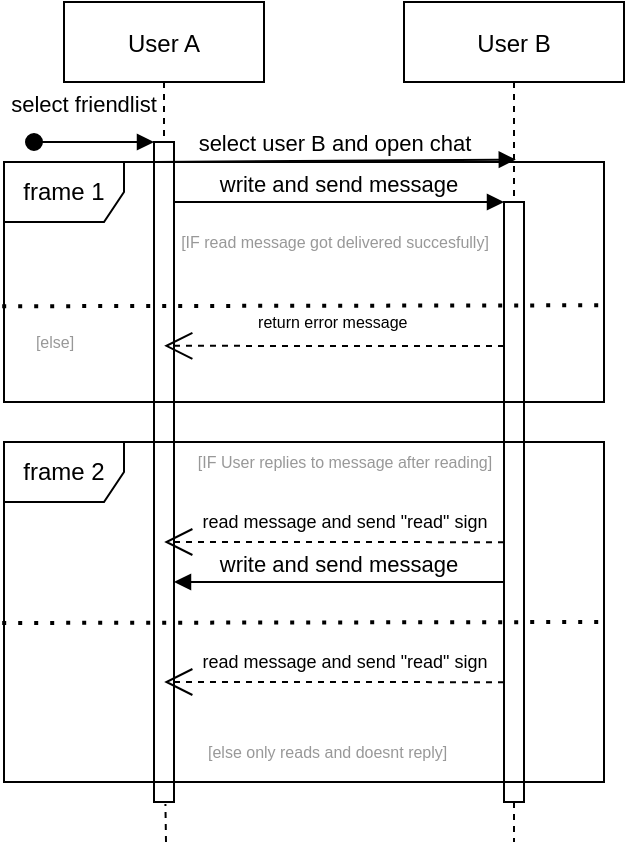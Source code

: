 <mxfile version="18.0.5" type="device"><diagram id="kgpKYQtTHZ0yAKxKKP6v" name="Page-1"><mxGraphModel dx="554" dy="363" grid="1" gridSize="10" guides="1" tooltips="1" connect="1" arrows="1" fold="1" page="1" pageScale="1" pageWidth="850" pageHeight="1100" math="0" shadow="0"><root><mxCell id="0"/><mxCell id="1" parent="0"/><mxCell id="3nuBFxr9cyL0pnOWT2aG-1" value="User A" style="shape=umlLifeline;perimeter=lifelinePerimeter;container=1;collapsible=0;recursiveResize=0;rounded=0;shadow=0;strokeWidth=1;" parent="1" vertex="1"><mxGeometry x="120" y="80" width="100" height="400" as="geometry"/></mxCell><mxCell id="3nuBFxr9cyL0pnOWT2aG-2" value="" style="points=[];perimeter=orthogonalPerimeter;rounded=0;shadow=0;strokeWidth=1;" parent="3nuBFxr9cyL0pnOWT2aG-1" vertex="1"><mxGeometry x="45" y="70" width="10" height="330" as="geometry"/></mxCell><mxCell id="3nuBFxr9cyL0pnOWT2aG-3" value="select friendlist" style="verticalAlign=bottom;startArrow=oval;endArrow=block;startSize=8;shadow=0;strokeWidth=1;" parent="3nuBFxr9cyL0pnOWT2aG-1" target="3nuBFxr9cyL0pnOWT2aG-2" edge="1"><mxGeometry x="-0.167" y="10" relative="1" as="geometry"><mxPoint x="-15" y="70" as="sourcePoint"/><mxPoint as="offset"/></mxGeometry></mxCell><mxCell id="3nuBFxr9cyL0pnOWT2aG-5" value="User B" style="shape=umlLifeline;perimeter=lifelinePerimeter;container=1;collapsible=0;recursiveResize=0;rounded=0;shadow=0;strokeWidth=1;" parent="1" vertex="1"><mxGeometry x="290" y="80" width="110" height="420" as="geometry"/></mxCell><mxCell id="3nuBFxr9cyL0pnOWT2aG-6" value="" style="points=[];perimeter=orthogonalPerimeter;rounded=0;shadow=0;strokeWidth=1;" parent="3nuBFxr9cyL0pnOWT2aG-5" vertex="1"><mxGeometry x="50" y="100" width="10" height="300" as="geometry"/></mxCell><mxCell id="fvAnzfmkYg2DElyw1v8h-1" value="select user B and open chat" style="verticalAlign=bottom;endArrow=block;entryX=0.853;entryY=-0.01;shadow=0;strokeWidth=1;entryDx=0;entryDy=0;entryPerimeter=0;" edge="1" parent="3nuBFxr9cyL0pnOWT2aG-5" target="fvAnzfmkYg2DElyw1v8h-3"><mxGeometry relative="1" as="geometry"><mxPoint x="-125" y="80" as="sourcePoint"/><mxPoint x="45" y="80" as="targetPoint"/></mxGeometry></mxCell><mxCell id="fvAnzfmkYg2DElyw1v8h-3" value="frame 1" style="shape=umlFrame;whiteSpace=wrap;html=1;" vertex="1" parent="3nuBFxr9cyL0pnOWT2aG-5"><mxGeometry x="-200" y="80" width="300" height="120" as="geometry"/></mxCell><mxCell id="fvAnzfmkYg2DElyw1v8h-8" value="" style="endArrow=none;dashed=1;html=1;dashPattern=1 3;strokeWidth=2;rounded=0;exitX=-0.003;exitY=0.601;exitDx=0;exitDy=0;exitPerimeter=0;entryX=1;entryY=0.597;entryDx=0;entryDy=0;entryPerimeter=0;" edge="1" parent="3nuBFxr9cyL0pnOWT2aG-5" source="fvAnzfmkYg2DElyw1v8h-3" target="fvAnzfmkYg2DElyw1v8h-3"><mxGeometry width="50" height="50" relative="1" as="geometry"><mxPoint x="20" y="150" as="sourcePoint"/><mxPoint x="70" y="100" as="targetPoint"/></mxGeometry></mxCell><mxCell id="fvAnzfmkYg2DElyw1v8h-9" value="[else]" style="text;html=1;align=center;verticalAlign=middle;resizable=0;points=[];autosize=1;strokeColor=none;fillColor=none;fontSize=8;strokeWidth=1;textOpacity=40;" vertex="1" parent="3nuBFxr9cyL0pnOWT2aG-5"><mxGeometry x="-190" y="160" width="30" height="20" as="geometry"/></mxCell><mxCell id="fvAnzfmkYg2DElyw1v8h-11" value="" style="endArrow=open;endSize=12;dashed=1;html=1;rounded=0;fontSize=8;entryX=0.267;entryY=0.766;entryDx=0;entryDy=0;entryPerimeter=0;" edge="1" parent="3nuBFxr9cyL0pnOWT2aG-5" target="fvAnzfmkYg2DElyw1v8h-3"><mxGeometry width="160" relative="1" as="geometry"><mxPoint x="50" y="172" as="sourcePoint"/><mxPoint x="280" y="170" as="targetPoint"/></mxGeometry></mxCell><mxCell id="fvAnzfmkYg2DElyw1v8h-13" value="&lt;font style=&quot;font-size: 12px;&quot;&gt;frame 2&lt;/font&gt;" style="shape=umlFrame;whiteSpace=wrap;html=1;fontSize=8;strokeWidth=1;" vertex="1" parent="3nuBFxr9cyL0pnOWT2aG-5"><mxGeometry x="-200" y="220" width="300" height="170" as="geometry"/></mxCell><mxCell id="fvAnzfmkYg2DElyw1v8h-16" value="[IF User replies to message after reading]" style="text;html=1;align=center;verticalAlign=middle;resizable=0;points=[];autosize=1;strokeColor=none;fillColor=none;fontSize=8;strokeWidth=1;textOpacity=40;" vertex="1" parent="3nuBFxr9cyL0pnOWT2aG-5"><mxGeometry x="-110" y="220" width="160" height="20" as="geometry"/></mxCell><mxCell id="fvAnzfmkYg2DElyw1v8h-17" value="read message and send &quot;read&quot; sign" style="text;html=1;align=center;verticalAlign=middle;resizable=0;points=[];autosize=1;strokeColor=none;fillColor=none;fontSize=9;" vertex="1" parent="3nuBFxr9cyL0pnOWT2aG-5"><mxGeometry x="-110" y="250" width="160" height="20" as="geometry"/></mxCell><mxCell id="fvAnzfmkYg2DElyw1v8h-18" value="write and send message" style="verticalAlign=bottom;endArrow=block;entryX=0;entryY=0;shadow=0;strokeWidth=1;" edge="1" parent="3nuBFxr9cyL0pnOWT2aG-5"><mxGeometry relative="1" as="geometry"><mxPoint x="50" y="290.0" as="sourcePoint"/><mxPoint x="-115" y="290.0" as="targetPoint"/></mxGeometry></mxCell><mxCell id="fvAnzfmkYg2DElyw1v8h-20" value="" style="endArrow=open;endSize=12;dashed=1;html=1;rounded=0;fontSize=8;entryX=0.267;entryY=0.766;entryDx=0;entryDy=0;entryPerimeter=0;" edge="1" parent="3nuBFxr9cyL0pnOWT2aG-5"><mxGeometry width="160" relative="1" as="geometry"><mxPoint x="50" y="340.08" as="sourcePoint"/><mxPoint x="-119.9" y="340.0" as="targetPoint"/></mxGeometry></mxCell><mxCell id="fvAnzfmkYg2DElyw1v8h-21" value="read message and send &quot;read&quot; sign" style="text;html=1;align=center;verticalAlign=middle;resizable=0;points=[];autosize=1;strokeColor=none;fillColor=none;fontSize=9;" vertex="1" parent="3nuBFxr9cyL0pnOWT2aG-5"><mxGeometry x="-110" y="320" width="160" height="20" as="geometry"/></mxCell><mxCell id="fvAnzfmkYg2DElyw1v8h-22" value="[else only reads and doesnt reply]" style="text;html=1;align=left;verticalAlign=middle;resizable=0;points=[];autosize=1;strokeColor=none;fillColor=none;fontSize=8;strokeWidth=1;textOpacity=40;" vertex="1" parent="3nuBFxr9cyL0pnOWT2aG-5"><mxGeometry x="-100" y="365" width="140" height="20" as="geometry"/></mxCell><mxCell id="3nuBFxr9cyL0pnOWT2aG-8" value="write and send message" style="verticalAlign=bottom;endArrow=block;entryX=0;entryY=0;shadow=0;strokeWidth=1;" parent="1" source="3nuBFxr9cyL0pnOWT2aG-2" target="3nuBFxr9cyL0pnOWT2aG-6" edge="1"><mxGeometry relative="1" as="geometry"><mxPoint x="275" y="160" as="sourcePoint"/></mxGeometry></mxCell><mxCell id="fvAnzfmkYg2DElyw1v8h-5" value="[IF read message got delivered succesfully]" style="text;html=1;align=center;verticalAlign=middle;resizable=0;points=[];autosize=1;strokeColor=none;fillColor=none;fontSize=8;strokeWidth=1;textOpacity=40;" vertex="1" parent="1"><mxGeometry x="170" y="190" width="170" height="20" as="geometry"/></mxCell><mxCell id="fvAnzfmkYg2DElyw1v8h-12" value="return error message&amp;nbsp;" style="text;html=1;align=center;verticalAlign=middle;resizable=0;points=[];autosize=1;strokeColor=none;fillColor=none;fontSize=8;" vertex="1" parent="1"><mxGeometry x="210" y="230" width="90" height="20" as="geometry"/></mxCell><mxCell id="fvAnzfmkYg2DElyw1v8h-15" value="" style="endArrow=open;endSize=12;dashed=1;html=1;rounded=0;fontSize=8;entryX=0.267;entryY=0.766;entryDx=0;entryDy=0;entryPerimeter=0;" edge="1" parent="1"><mxGeometry width="160" relative="1" as="geometry"><mxPoint x="340" y="350.08" as="sourcePoint"/><mxPoint x="170.1" y="350.0" as="targetPoint"/></mxGeometry></mxCell><mxCell id="fvAnzfmkYg2DElyw1v8h-19" value="" style="endArrow=none;dashed=1;html=1;dashPattern=1 3;strokeWidth=2;rounded=0;exitX=-0.003;exitY=0.601;exitDx=0;exitDy=0;exitPerimeter=0;entryX=1;entryY=0.597;entryDx=0;entryDy=0;entryPerimeter=0;" edge="1" parent="1"><mxGeometry width="50" height="50" relative="1" as="geometry"><mxPoint x="89.1" y="390.48" as="sourcePoint"/><mxPoint x="390" y="390" as="targetPoint"/></mxGeometry></mxCell><mxCell id="fvAnzfmkYg2DElyw1v8h-23" value="" style="endArrow=none;dashed=1;html=1;rounded=0;fontSize=9;" edge="1" parent="1" source="fvAnzfmkYg2DElyw1v8h-13"><mxGeometry width="50" height="50" relative="1" as="geometry"><mxPoint x="230" y="350" as="sourcePoint"/><mxPoint x="280" y="300" as="targetPoint"/></mxGeometry></mxCell><mxCell id="fvAnzfmkYg2DElyw1v8h-25" value="" style="endArrow=none;dashed=1;html=1;rounded=0;fontSize=9;entryX=0.571;entryY=1.003;entryDx=0;entryDy=0;entryPerimeter=0;" edge="1" parent="1" target="3nuBFxr9cyL0pnOWT2aG-2"><mxGeometry width="50" height="50" relative="1" as="geometry"><mxPoint x="171" y="500" as="sourcePoint"/><mxPoint x="280" y="420" as="targetPoint"/></mxGeometry></mxCell></root></mxGraphModel></diagram></mxfile>